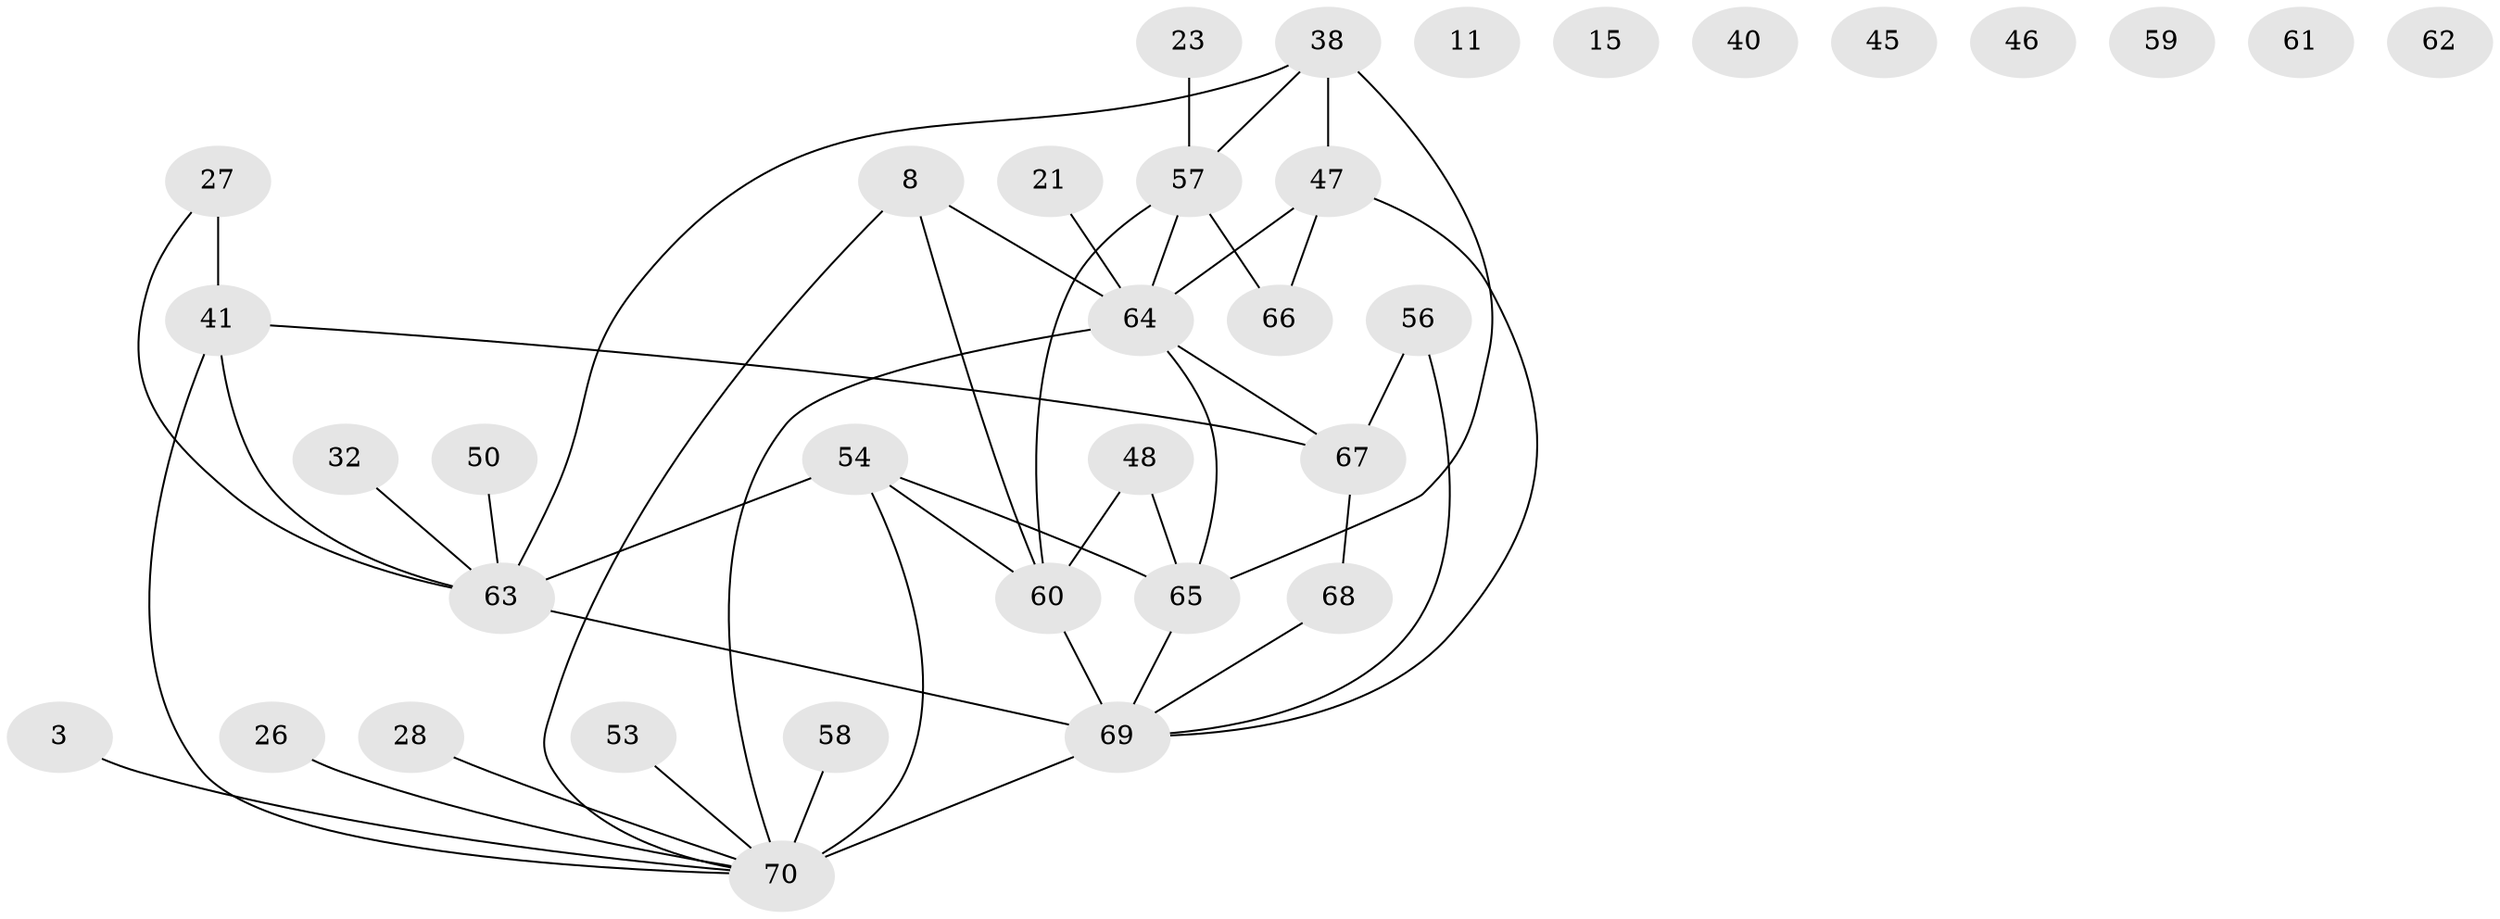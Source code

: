 // original degree distribution, {2: 0.2571428571428571, 3: 0.14285714285714285, 1: 0.18571428571428572, 5: 0.12857142857142856, 0: 0.08571428571428572, 4: 0.15714285714285714, 8: 0.014285714285714285, 6: 0.02857142857142857}
// Generated by graph-tools (version 1.1) at 2025/44/03/04/25 21:44:00]
// undirected, 35 vertices, 44 edges
graph export_dot {
graph [start="1"]
  node [color=gray90,style=filled];
  3;
  8;
  11;
  15;
  21;
  23 [super="+16"];
  26;
  27;
  28;
  32;
  38;
  40;
  41 [super="+17"];
  45 [super="+9+20"];
  46;
  47 [super="+37"];
  48;
  50;
  53;
  54 [super="+18"];
  56;
  57 [super="+43"];
  58;
  59;
  60;
  61 [super="+10"];
  62;
  63 [super="+31+42+49+34"];
  64 [super="+30+52"];
  65 [super="+12+25"];
  66;
  67;
  68;
  69 [super="+51+14+35"];
  70 [super="+44+19+55"];
  3 -- 70;
  8 -- 60;
  8 -- 64 [weight=3];
  8 -- 70;
  21 -- 64 [weight=2];
  23 -- 57;
  26 -- 70;
  27 -- 41 [weight=2];
  27 -- 63;
  28 -- 70;
  32 -- 63;
  38 -- 57;
  38 -- 47;
  38 -- 65;
  38 -- 63;
  41 -- 67 [weight=2];
  41 -- 63;
  41 -- 70 [weight=2];
  47 -- 64 [weight=3];
  47 -- 66;
  47 -- 69;
  48 -- 60;
  48 -- 65;
  50 -- 63;
  53 -- 70;
  54 -- 65;
  54 -- 60;
  54 -- 63;
  54 -- 70 [weight=6];
  56 -- 67;
  56 -- 69;
  57 -- 60 [weight=2];
  57 -- 66;
  57 -- 64;
  58 -- 70;
  60 -- 69;
  63 -- 69 [weight=2];
  64 -- 67;
  64 -- 70;
  64 -- 65;
  65 -- 69;
  67 -- 68;
  68 -- 69;
  69 -- 70;
}

